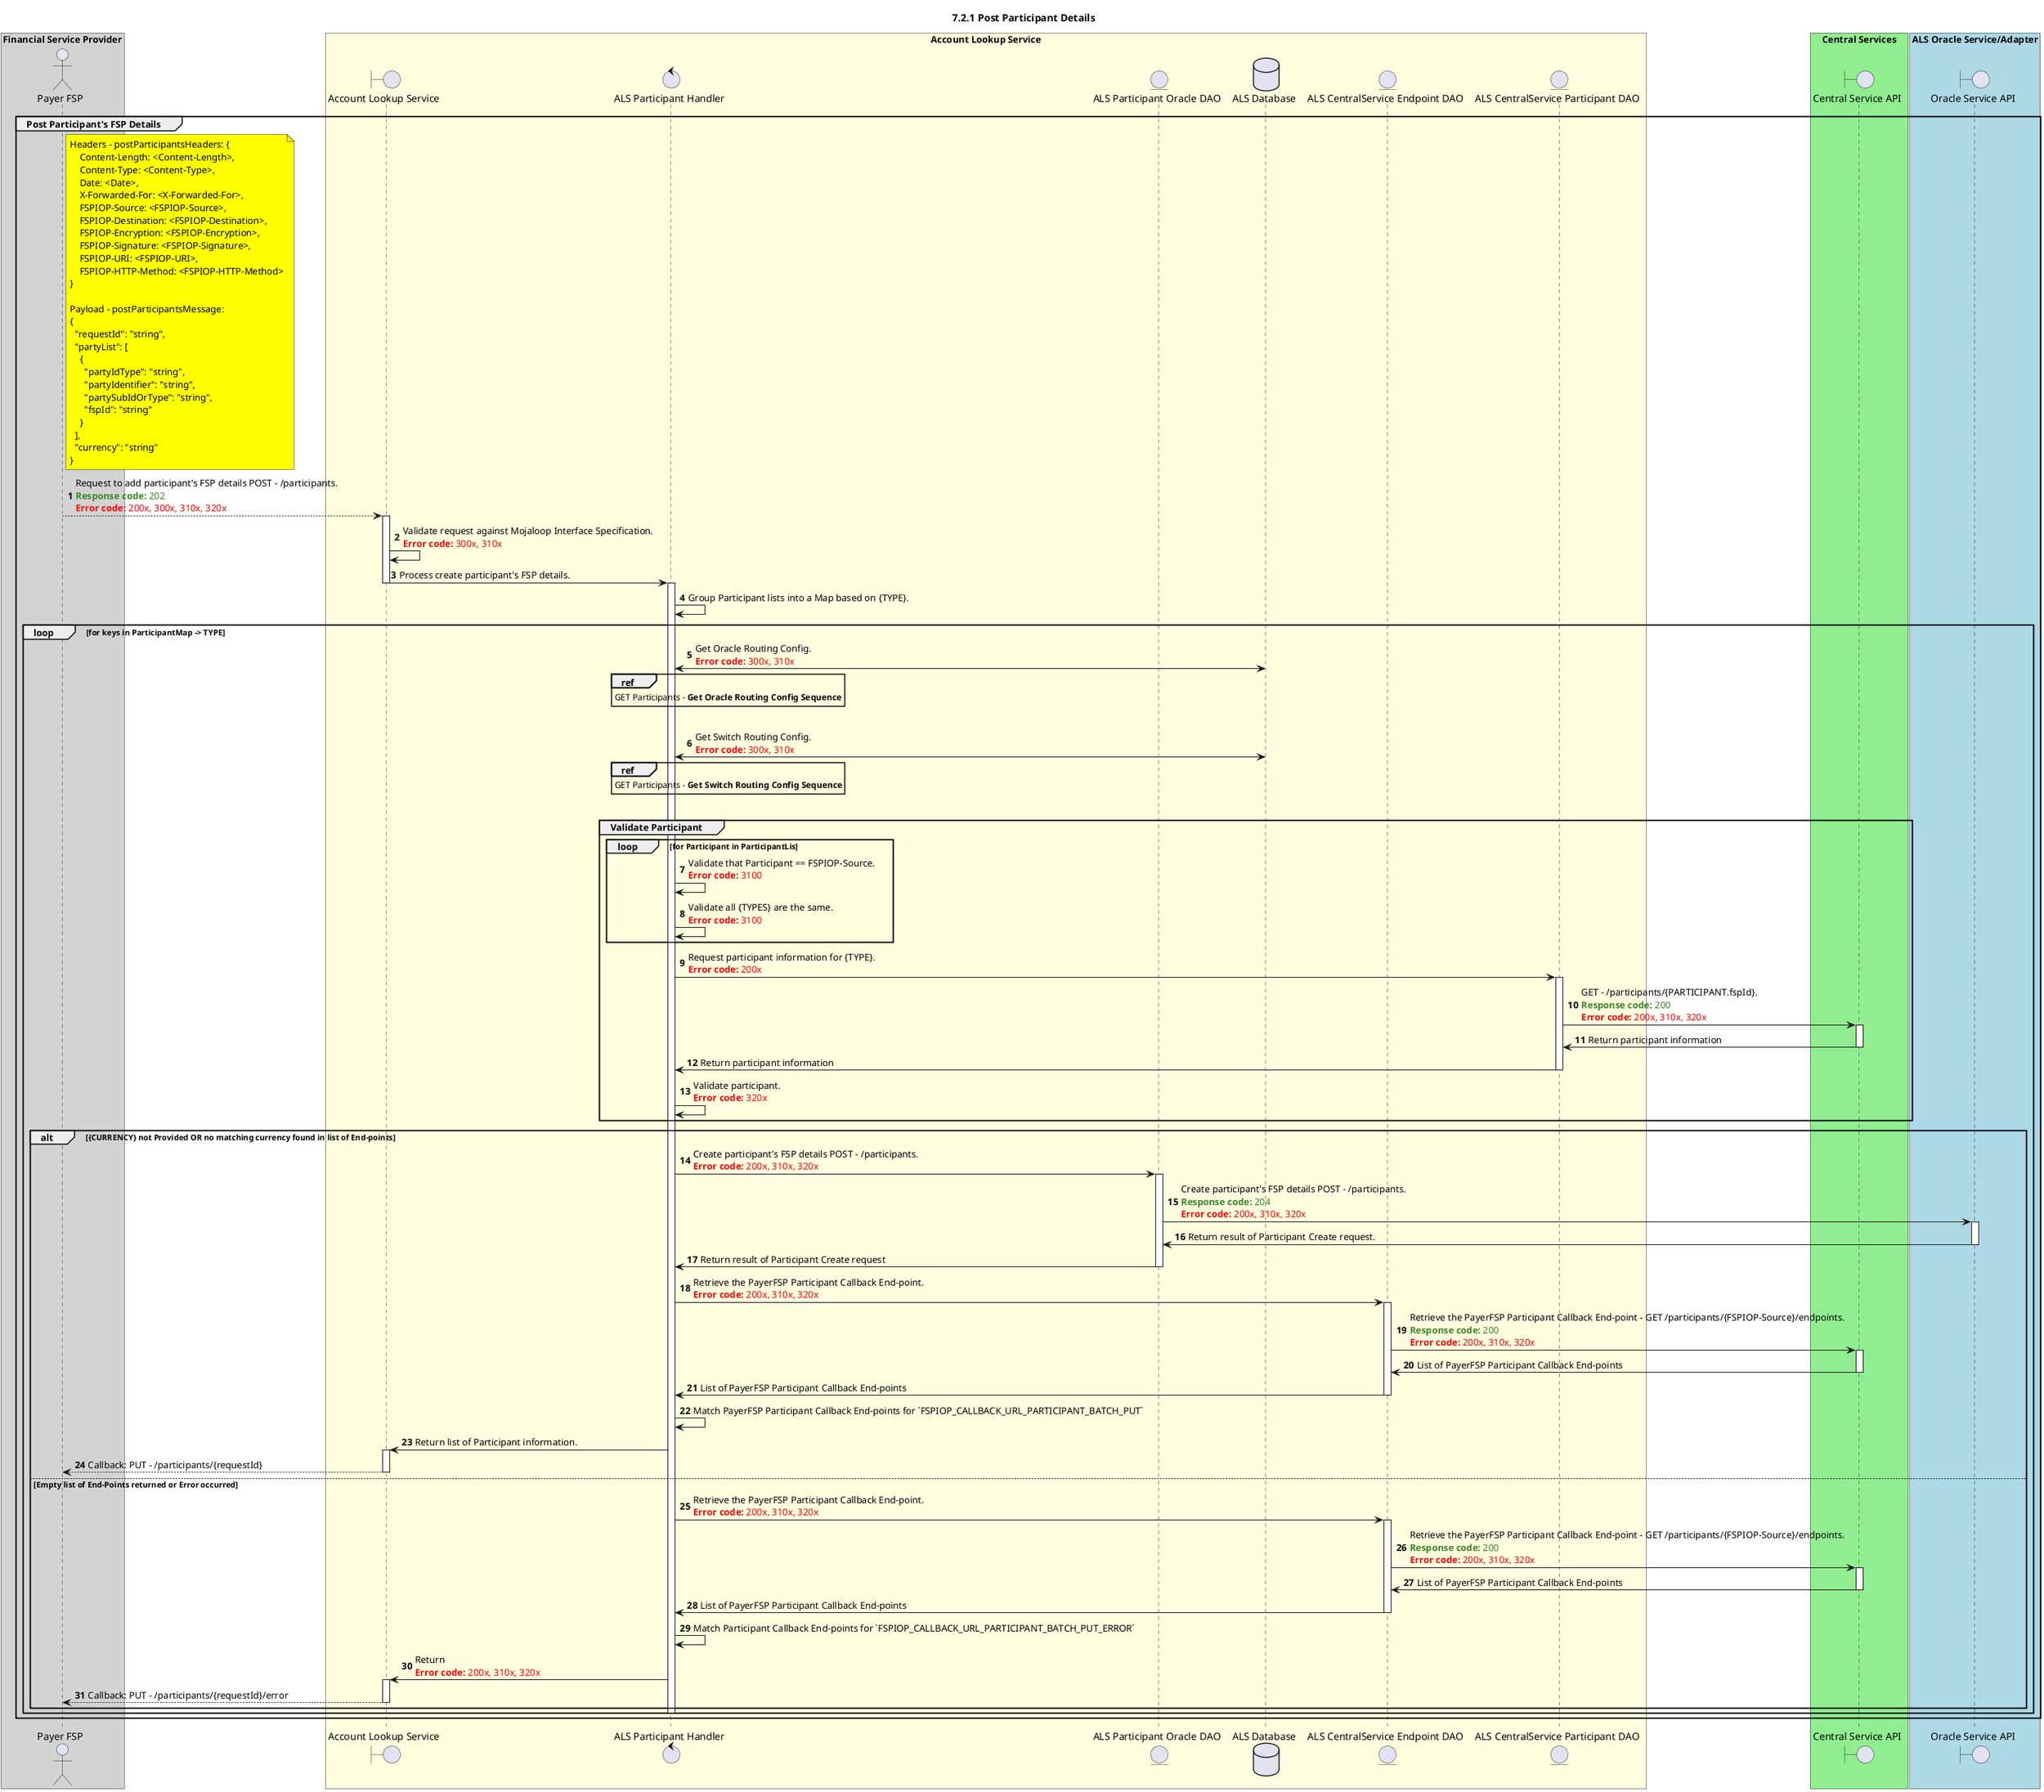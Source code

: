 /'*****
 License
 --------------
 Copyright © 2017 Bill & Melinda Gates Foundation
 The Mojaloop files are made available by the Bill & Melinda Gates Foundation under the Apache License, Version 2.0 (the "License") and you may not use these files except in compliance with the License. You may obtain a copy of the License at
 http://www.apache.org/licenses/LICENSE-2.0
 Unless required by applicable law or agreed to in writing, the Mojaloop files are distributed on an "AS IS" BASIS, WITHOUT WARRANTIES OR CONDITIONS OF ANY KIND, either express or implied. See the License for the specific language governing permissions and limitations under the License.
 Contributors
 --------------
 This is the official list of the Mojaloop project contributors for this file.
 Names of the original copyright holders (individuals or organizations)
 should be listed with a '*' in the first column. People who have
 contributed from an organization can be listed under the organization
 that actually holds the copyright for their contributions (see the
 Gates Foundation organization for an example). Those individuals should have
 their names indented and be marked with a '-'. Email address can be added
 optionally within square brackets <email>.
 * Gates Foundation
 - Name Surname <name.surname@gatesfoundation.com>

 * Rajiv Mothilal <rajiv.mothilal@modusbox.com>
 --------------
 ******'/


@startuml
' declate title
title 7.2.1 Post Participant Details

autonumber
' Actor Keys:
' boundary - APIs/Interfaces, etc
' entity - Database Access Objects
' database - Database Persistance Store

' declare actors
actor "Payer FSP" as PAYER_FSP
boundary "Account Lookup Service" as ALS_API
control "ALS Participant Handler" as ALS_PARTICIPANT_HANDLER
entity "ALS CentralService Endpoint DAO" as ALS_CENTRALSERVICE_ENDPOINT_CONFIG_DAO
entity "ALS CentralService Participant DAO" as ALS_CENTRALSERVICE_PARTICIPANT_DAO
entity "ALS Participant Oracle DAO" as ALS_PARTICIPANT_ORACLE_DAO
database "ALS Database" as ALS_DB
boundary "Oracle Service API" as ORACLE_API
boundary "Central Service API" as CENTRALSERVICE_API

box "Financial Service Provider" #LightGrey
participant PAYER_FSP
end box

box "Account Lookup Service" #LightYellow
participant ALS_API
participant ALS_PARTICIPANT_HANDLER
participant ALS_PARTICIPANT_ORACLE_DAO
participant ALS_DB
participant ALS_CENTRALSERVICE_ENDPOINT_CONFIG_DAO
participant ALS_CENTRALSERVICE_PARTICIPANT_DAO
end box

box "Central Services" #LightGreen
participant CENTRALSERVICE_API
end box

box "ALS Oracle Service/Adapter" #LightBlue
participant ORACLE_API
end box

' START OF FLOW

group Post Participant's FSP Details
    note right of PAYER_FSP #yellow
        Headers - postParticipantsHeaders: {
            Content-Length: <Content-Length>,
            Content-Type: <Content-Type>,
            Date: <Date>,
            X-Forwarded-For: <X-Forwarded-For>,
            FSPIOP-Source: <FSPIOP-Source>,
            FSPIOP-Destination: <FSPIOP-Destination>,
            FSPIOP-Encryption: <FSPIOP-Encryption>,
            FSPIOP-Signature: <FSPIOP-Signature>,
            FSPIOP-URI: <FSPIOP-URI>,
            FSPIOP-HTTP-Method: <FSPIOP-HTTP-Method>
        }

        Payload - postParticipantsMessage:
        {
          "requestId": "string",
          "partyList": [
            {
              "partyIdType": "string",
              "partyIdentifier": "string",
              "partySubIdOrType": "string",
              "fspId": "string"
            }
          ],
          "currency": "string"
        }
    end note
    PAYER_FSP --> ALS_API: Request to add participant's FSP details POST - /participants. \n<color #388724><b>Response code:</b> 202</color> \n<color #FF0000><b>Error code:</b> 200x, 300x, 310x, 320x</color>
'    hnote over ALS_API #lightyellow
'            "POST /participant" operation only supports requests which contain:
'            - All Participant's FSPs match the FSPIOP-Source
'            - All Participant's TYPEs are the same
'            - All Participant's will be of the same Currency
'    end note
    activate ALS_API
    ALS_API -> ALS_API: Validate request against Mojaloop Interface Specification. \n<color #FF0000><b>Error code:</b> 300x, 310x</color>

    ALS_API -> ALS_PARTICIPANT_HANDLER: Process create participant's FSP details.
    deactivate ALS_API
    activate ALS_PARTICIPANT_HANDLER

    '********************* Sort into Participant buckets based on {TYPE} - START ************************
    ALS_PARTICIPANT_HANDLER -> ALS_PARTICIPANT_HANDLER: Group Participant lists into a Map based on {TYPE}.

    '********************* Sort into Participant buckets based on {TYPE} - END ************************

    loop for keys in ParticipantMap -> TYPE

        '********************* Fetch Oracle Routing Information - START ************************

        '********************* Retrieve Oracle Routing Information - START ************************

        ALS_PARTICIPANT_HANDLER <-> ALS_DB: Get Oracle Routing Config. \n<color #FF0000><b>Error code:</b> 300x, 310x</color>
        ref over ALS_PARTICIPANT_HANDLER
            GET Participants - <b>Get Oracle Routing Config Sequence</b>
        end ref

        '********************* Retrieve Oracle Routing Information - END ************************

        |||

        '********************* Fetch Oracle Routing Information - END ************************

        '********************* Retrieve Switch Routing Information - START ************************

        ALS_PARTICIPANT_HANDLER <-> ALS_DB: Get Switch Routing Config. \n<color #FF0000><b>Error code:</b> 300x, 310x</color>
        ref over ALS_PARTICIPANT_HANDLER
            GET Participants - <b>Get Switch Routing Config Sequence</b>
        end ref

        '********************* Retrieve Switch Routing Information - END ************************
        |||

        '********************* Validate Participant - START ************************
        group Validate Participant
            loop for Participant in ParticipantLis

                ALS_PARTICIPANT_HANDLER -> ALS_PARTICIPANT_HANDLER: Validate that Participant == FSPIOP-Source. \n<color #FF0000><b>Error code:</b> 3100</color>
                ALS_PARTICIPANT_HANDLER -> ALS_PARTICIPANT_HANDLER: Validate all {TYPES} are the same. \n<color #FF0000><b>Error code:</b> 3100</color>

            end loop

            ALS_PARTICIPANT_HANDLER -> ALS_CENTRALSERVICE_PARTICIPANT_DAO: Request participant information for {TYPE}. \n<color #FF0000><b>Error code:</b> 200x</color>
            activate ALS_CENTRALSERVICE_PARTICIPANT_DAO

            ALS_CENTRALSERVICE_PARTICIPANT_DAO -> CENTRALSERVICE_API: GET - /participants/{PARTICIPANT.fspId}. \n<color #388724><b>Response code:</b> 200</color> \n<color #FF0000><b>Error code:</b> 200x, 310x, 320x</color>
            activate CENTRALSERVICE_API
            CENTRALSERVICE_API -> ALS_CENTRALSERVICE_PARTICIPANT_DAO: Return participant information
            deactivate CENTRALSERVICE_API

            ALS_CENTRALSERVICE_PARTICIPANT_DAO -> ALS_PARTICIPANT_HANDLER: Return participant information

            deactivate ALS_CENTRALSERVICE_PARTICIPANT_DAO

            ALS_PARTICIPANT_HANDLER -> ALS_PARTICIPANT_HANDLER: Validate participant. \n<color #FF0000><b>Error code:</b> 320x</color>
        end group
        '********************* Validate Participant - END ************************

        alt {CURRENCY} not Provided OR no matching currency found in list of End-points

            '********************* Create Participant Information - START ************************

            ALS_PARTICIPANT_HANDLER -> ALS_PARTICIPANT_ORACLE_DAO: Create participant's FSP details POST - /participants. \n<color #FF0000><b>Error code:</b> 200x, 310x, 320x</color>
            activate ALS_PARTICIPANT_ORACLE_DAO
            ALS_PARTICIPANT_ORACLE_DAO -> ORACLE_API: Create participant's FSP details POST - /participants. \n<color #388724><b>Response code:</b> 204</color> \n<color #FF0000><b>Error code:</b> 200x, 310x, 320x</color>
            activate ORACLE_API

            ORACLE_API -> ALS_PARTICIPANT_ORACLE_DAO: Return result of Participant Create request.
            deactivate ORACLE_API

            ALS_PARTICIPANT_ORACLE_DAO -> ALS_PARTICIPANT_HANDLER: Return result of Participant Create request
            deactivate ALS_PARTICIPANT_ORACLE_DAO

            '********************* Create Participant Information - END ************************

            '********************* Get PayerFSP Participant Information - START ************************

            ALS_PARTICIPANT_HANDLER -> ALS_CENTRALSERVICE_ENDPOINT_CONFIG_DAO: Retrieve the PayerFSP Participant Callback End-point. \n<color #FF0000><b>Error code:</b> 200x, 310x, 320x</color>
            activate ALS_CENTRALSERVICE_ENDPOINT_CONFIG_DAO
            ALS_CENTRALSERVICE_ENDPOINT_CONFIG_DAO -> CENTRALSERVICE_API: Retrieve the PayerFSP Participant Callback End-point - GET /participants/{FSPIOP-Source}/endpoints. \n<color #388724><b>Response code:</b> 200</color> \n<color #FF0000><b>Error code:</b> 200x, 310x, 320x</color>
            activate CENTRALSERVICE_API
            CENTRALSERVICE_API -> ALS_CENTRALSERVICE_ENDPOINT_CONFIG_DAO: List of PayerFSP Participant Callback End-points
            deactivate CENTRALSERVICE_API
            ALS_CENTRALSERVICE_ENDPOINT_CONFIG_DAO -> ALS_PARTICIPANT_HANDLER: List of PayerFSP Participant Callback End-points
            deactivate ALS_CENTRALSERVICE_ENDPOINT_CONFIG_DAO

            ALS_PARTICIPANT_HANDLER -> ALS_PARTICIPANT_HANDLER: Match PayerFSP Participant Callback End-points for `FSPIOP_CALLBACK_URL_PARTICIPANT_BATCH_PUT`

            '********************* Get PayerFSP Participant Information - END ************************

            ALS_PARTICIPANT_HANDLER -> ALS_API: Return list of Participant information.

            activate ALS_API
            ALS_API --> PAYER_FSP: Callback: PUT - /participants/{requestId}
            deactivate ALS_API

        else Empty list of End-Points returned or Error occurred

            '********************* Get PayerFSP Participant Information - START ************************

            ALS_PARTICIPANT_HANDLER -> ALS_CENTRALSERVICE_ENDPOINT_CONFIG_DAO: Retrieve the PayerFSP Participant Callback End-point. \n<color #FF0000><b>Error code:</b> 200x, 310x, 320x</color>
            activate ALS_CENTRALSERVICE_ENDPOINT_CONFIG_DAO
            ALS_CENTRALSERVICE_ENDPOINT_CONFIG_DAO -> CENTRALSERVICE_API: Retrieve the PayerFSP Participant Callback End-point - GET /participants/{FSPIOP-Source}/endpoints. \n<color #388724><b>Response code:</b> 200</color> \n<color #FF0000><b>Error code:</b> 200x, 310x, 320x</color>
            activate CENTRALSERVICE_API
            CENTRALSERVICE_API -> ALS_CENTRALSERVICE_ENDPOINT_CONFIG_DAO: List of PayerFSP Participant Callback End-points
            deactivate CENTRALSERVICE_API
            ALS_CENTRALSERVICE_ENDPOINT_CONFIG_DAO -> ALS_PARTICIPANT_HANDLER: List of PayerFSP Participant Callback End-points
            deactivate ALS_CENTRALSERVICE_ENDPOINT_CONFIG_DAO

            ALS_PARTICIPANT_HANDLER -> ALS_PARTICIPANT_HANDLER: Match Participant Callback End-points for `FSPIOP_CALLBACK_URL_PARTICIPANT_BATCH_PUT_ERROR`

            '********************* Get PayerFSP Participant Information - END ************************

            ALS_PARTICIPANT_HANDLER -> ALS_API: Return \n<color #FF0000><b>Error code:</b> 200x, 310x, 320x</color>
            activate ALS_API
            ALS_API --> PAYER_FSP: Callback: PUT - /participants/{requestId}/error
            deactivate ALS_API
        end alt

        deactivate ALS_PARTICIPANT_HANDLER
    end loop
end
@enduml
